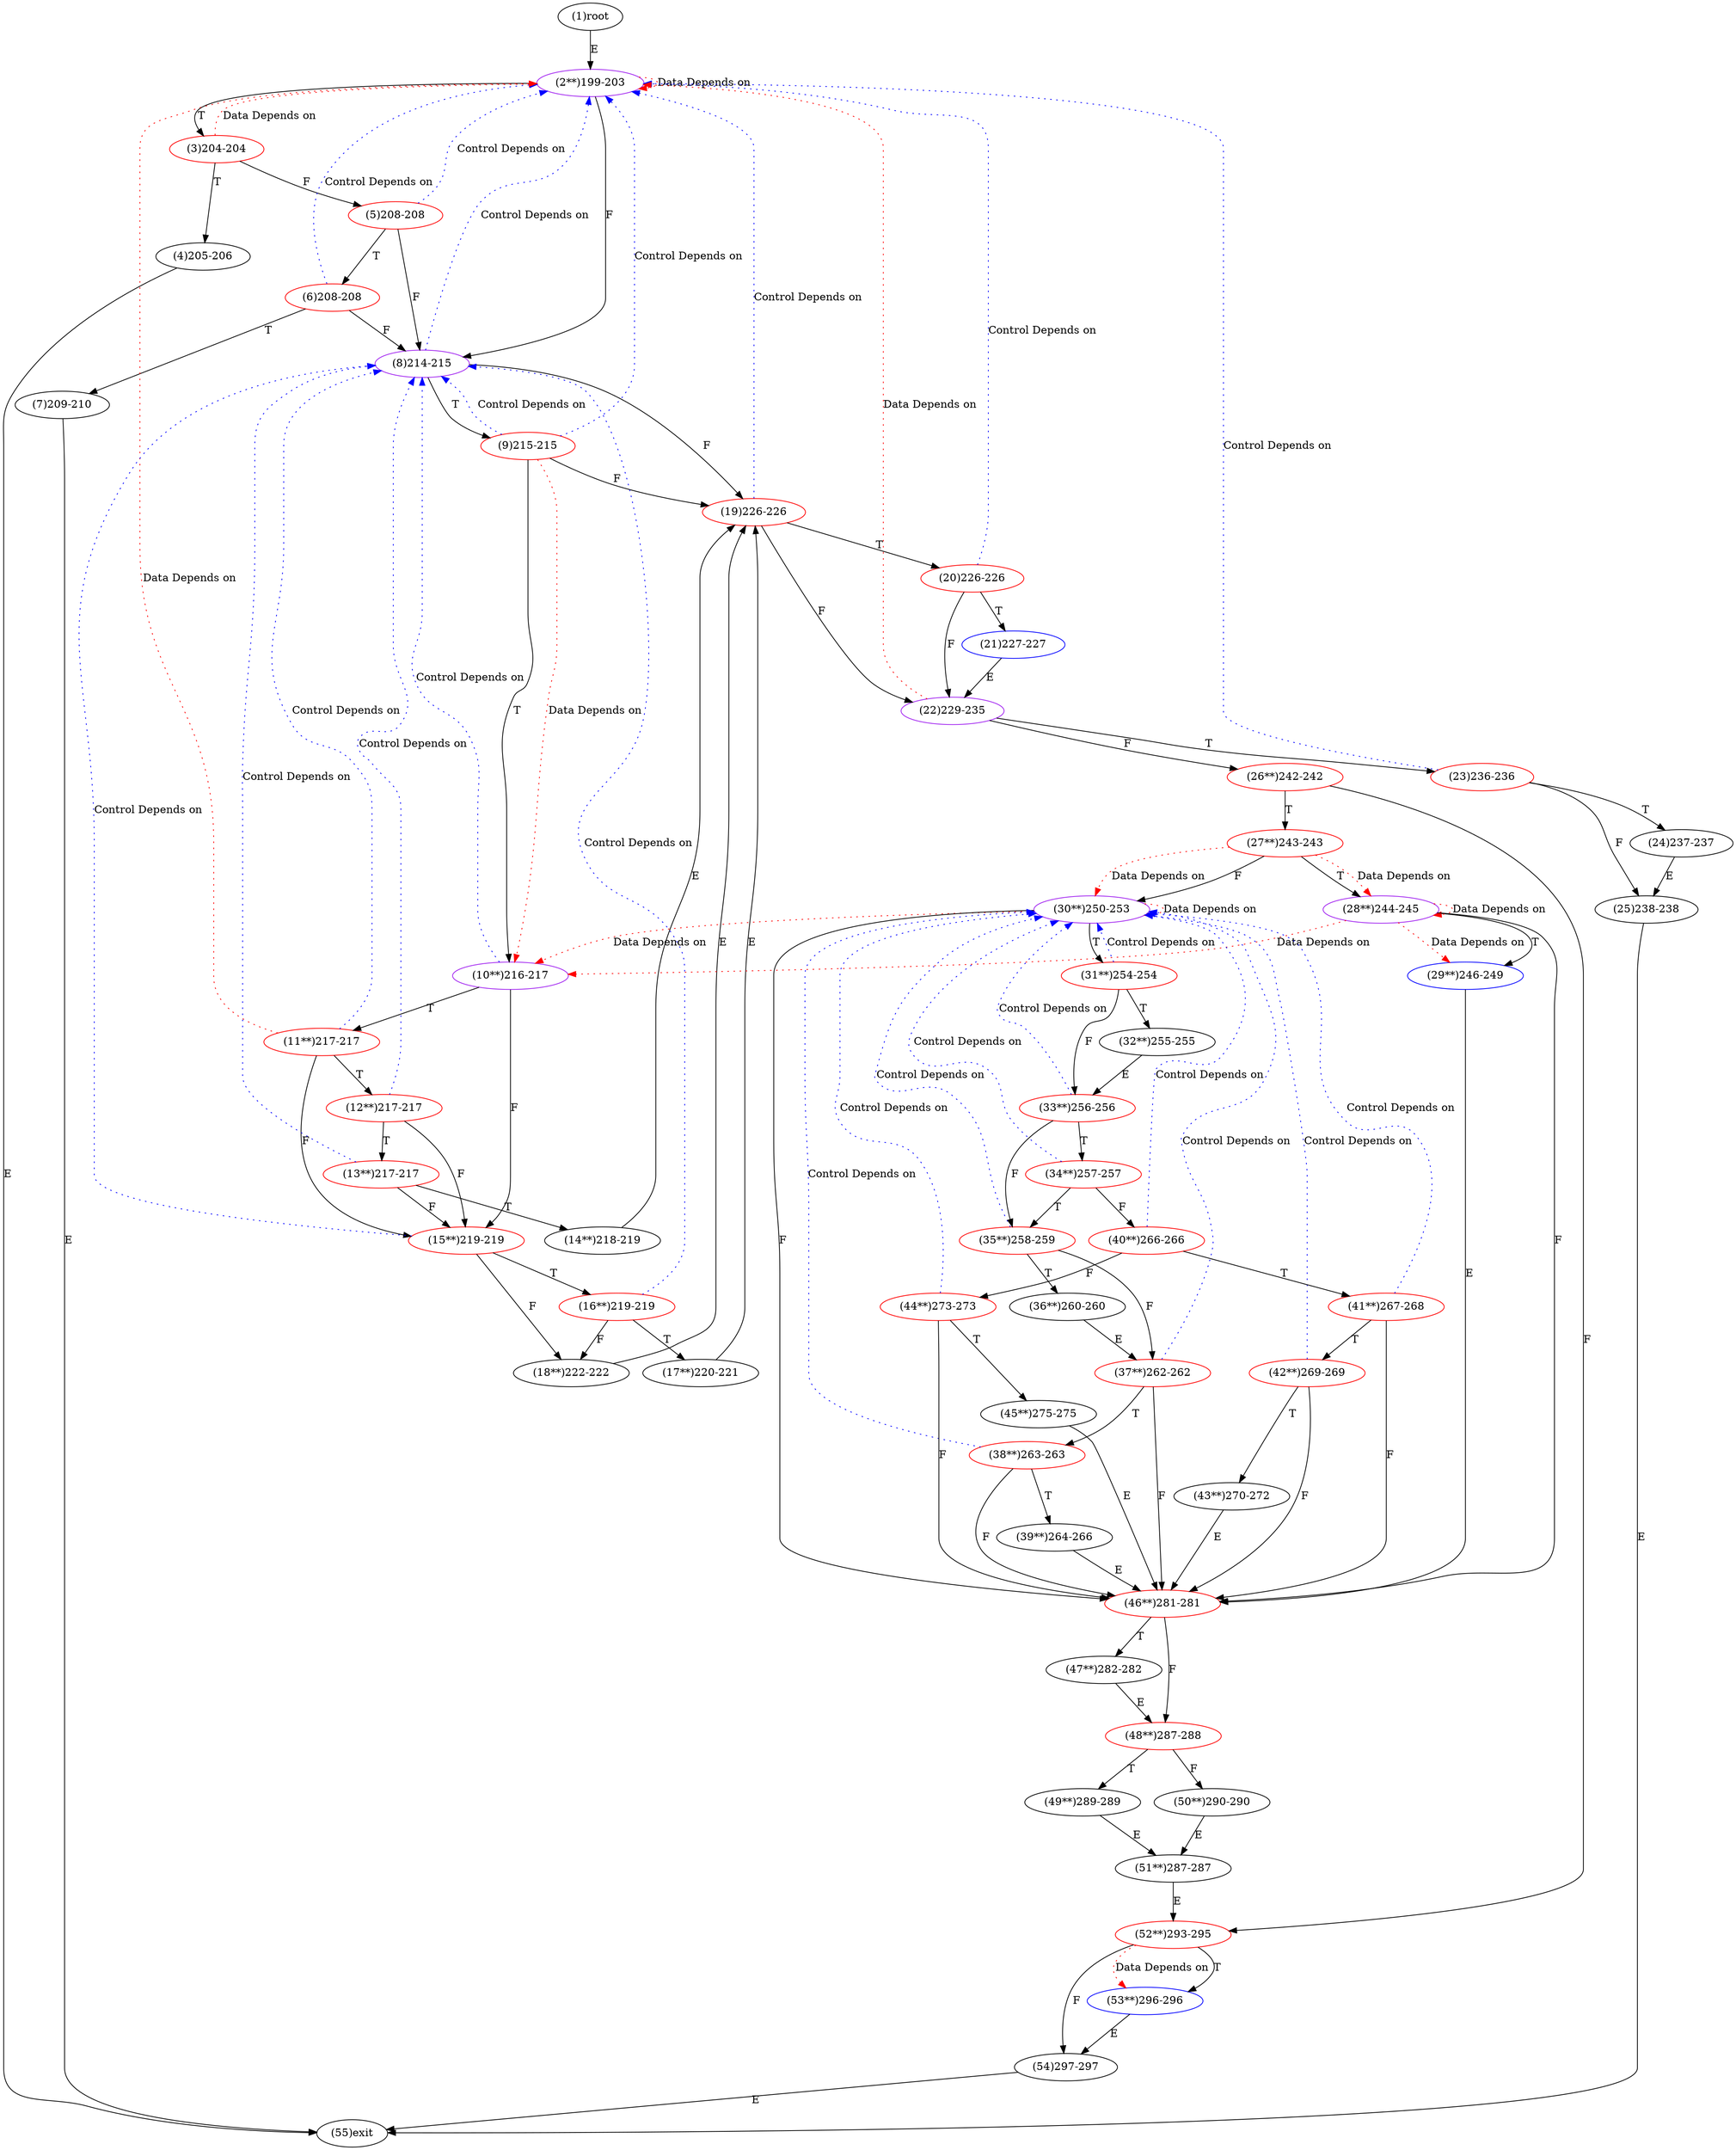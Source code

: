 digraph "" { 
1[ label="(1)root"];
2[ label="(2**)199-203",color=purple];
3[ label="(3)204-204",color=red];
4[ label="(4)205-206"];
5[ label="(5)208-208",color=red];
6[ label="(6)208-208",color=red];
7[ label="(7)209-210"];
8[ label="(8)214-215",color=purple];
9[ label="(9)215-215",color=red];
10[ label="(10**)216-217",color=purple];
11[ label="(11**)217-217",color=red];
12[ label="(12**)217-217",color=red];
13[ label="(13**)217-217",color=red];
14[ label="(14**)218-219"];
15[ label="(15**)219-219",color=red];
17[ label="(17**)220-221"];
16[ label="(16**)219-219",color=red];
19[ label="(19)226-226",color=red];
18[ label="(18**)222-222"];
21[ label="(21)227-227",color=blue];
20[ label="(20)226-226",color=red];
23[ label="(23)236-236",color=red];
22[ label="(22)229-235",color=purple];
25[ label="(25)238-238"];
24[ label="(24)237-237"];
27[ label="(27**)243-243",color=red];
26[ label="(26**)242-242",color=red];
29[ label="(29**)246-249",color=blue];
28[ label="(28**)244-245",color=purple];
31[ label="(31**)254-254",color=red];
30[ label="(30**)250-253",color=purple];
34[ label="(34**)257-257",color=red];
35[ label="(35**)258-259",color=red];
32[ label="(32**)255-255"];
33[ label="(33**)256-256",color=red];
38[ label="(38**)263-263",color=red];
39[ label="(39**)264-266"];
36[ label="(36**)260-260"];
37[ label="(37**)262-262",color=red];
42[ label="(42**)269-269",color=red];
43[ label="(43**)270-272"];
40[ label="(40**)266-266",color=red];
41[ label="(41**)267-268",color=red];
46[ label="(46**)281-281",color=red];
47[ label="(47**)282-282"];
44[ label="(44**)273-273",color=red];
45[ label="(45**)275-275"];
51[ label="(51**)287-287"];
50[ label="(50**)290-290"];
49[ label="(49**)289-289"];
48[ label="(48**)287-288",color=red];
55[ label="(55)exit"];
54[ label="(54)297-297"];
53[ label="(53**)296-296",color=blue];
52[ label="(52**)293-295",color=red];
1->2[ label="E"];
2->8[ label="F"];
2->3[ label="T"];
3->5[ label="F"];
3->4[ label="T"];
4->55[ label="E"];
5->8[ label="F"];
5->6[ label="T"];
6->8[ label="F"];
6->7[ label="T"];
7->55[ label="E"];
8->19[ label="F"];
8->9[ label="T"];
9->19[ label="F"];
9->10[ label="T"];
10->15[ label="F"];
10->11[ label="T"];
11->15[ label="F"];
11->12[ label="T"];
12->15[ label="F"];
12->13[ label="T"];
13->15[ label="F"];
13->14[ label="T"];
14->19[ label="E"];
15->18[ label="F"];
15->16[ label="T"];
16->18[ label="F"];
16->17[ label="T"];
17->19[ label="E"];
18->19[ label="E"];
19->22[ label="F"];
19->20[ label="T"];
20->22[ label="F"];
20->21[ label="T"];
21->22[ label="E"];
22->26[ label="F"];
22->23[ label="T"];
23->25[ label="F"];
23->24[ label="T"];
24->25[ label="E"];
25->55[ label="E"];
26->52[ label="F"];
26->27[ label="T"];
27->30[ label="F"];
27->28[ label="T"];
28->46[ label="F"];
28->29[ label="T"];
29->46[ label="E"];
30->46[ label="F"];
30->31[ label="T"];
31->33[ label="F"];
31->32[ label="T"];
32->33[ label="E"];
33->35[ label="F"];
33->34[ label="T"];
34->40[ label="F"];
34->35[ label="T"];
35->37[ label="F"];
35->36[ label="T"];
36->37[ label="E"];
37->46[ label="F"];
37->38[ label="T"];
38->46[ label="F"];
38->39[ label="T"];
39->46[ label="E"];
40->44[ label="F"];
40->41[ label="T"];
41->46[ label="F"];
41->42[ label="T"];
42->46[ label="F"];
42->43[ label="T"];
43->46[ label="E"];
44->46[ label="F"];
44->45[ label="T"];
45->46[ label="E"];
46->48[ label="F"];
46->47[ label="T"];
47->48[ label="E"];
48->50[ label="F"];
48->49[ label="T"];
49->51[ label="E"];
50->51[ label="E"];
51->52[ label="E"];
52->54[ label="F"];
52->53[ label="T"];
53->54[ label="E"];
54->55[ label="E"];
2->2[ color="red" label="Data Depends on" style = dotted ];
3->2[ color="red" label="Data Depends on" style = dotted ];
5->2[ color="blue" label="Control Depends on" style = dotted ];
6->2[ color="blue" label="Control Depends on" style = dotted ];
8->2[ color="blue" label="Control Depends on" style = dotted ];
9->8[ color="blue" label="Control Depends on" style = dotted ];
9->10[ color="red" label="Data Depends on" style = dotted ];
9->2[ color="blue" label="Control Depends on" style = dotted ];
10->8[ color="blue" label="Control Depends on" style = dotted ];
11->8[ color="blue" label="Control Depends on" style = dotted ];
11->2[ color="red" label="Data Depends on" style = dotted ];
12->8[ color="blue" label="Control Depends on" style = dotted ];
13->8[ color="blue" label="Control Depends on" style = dotted ];
15->8[ color="blue" label="Control Depends on" style = dotted ];
16->8[ color="blue" label="Control Depends on" style = dotted ];
19->2[ color="blue" label="Control Depends on" style = dotted ];
20->2[ color="blue" label="Control Depends on" style = dotted ];
23->2[ color="blue" label="Control Depends on" style = dotted ];
22->2[ color="red" label="Data Depends on" style = dotted ];
27->30[ color="red" label="Data Depends on" style = dotted ];
27->28[ color="red" label="Data Depends on" style = dotted ];
28->28[ color="red" label="Data Depends on" style = dotted ];
28->29[ color="red" label="Data Depends on" style = dotted ];
28->10[ color="red" label="Data Depends on" style = dotted ];
31->30[ color="blue" label="Control Depends on" style = dotted ];
30->30[ color="red" label="Data Depends on" style = dotted ];
30->10[ color="red" label="Data Depends on" style = dotted ];
34->30[ color="blue" label="Control Depends on" style = dotted ];
35->30[ color="blue" label="Control Depends on" style = dotted ];
33->30[ color="blue" label="Control Depends on" style = dotted ];
38->30[ color="blue" label="Control Depends on" style = dotted ];
37->30[ color="blue" label="Control Depends on" style = dotted ];
42->30[ color="blue" label="Control Depends on" style = dotted ];
40->30[ color="blue" label="Control Depends on" style = dotted ];
41->30[ color="blue" label="Control Depends on" style = dotted ];
44->30[ color="blue" label="Control Depends on" style = dotted ];
52->53[ color="red" label="Data Depends on" style = dotted ];
}